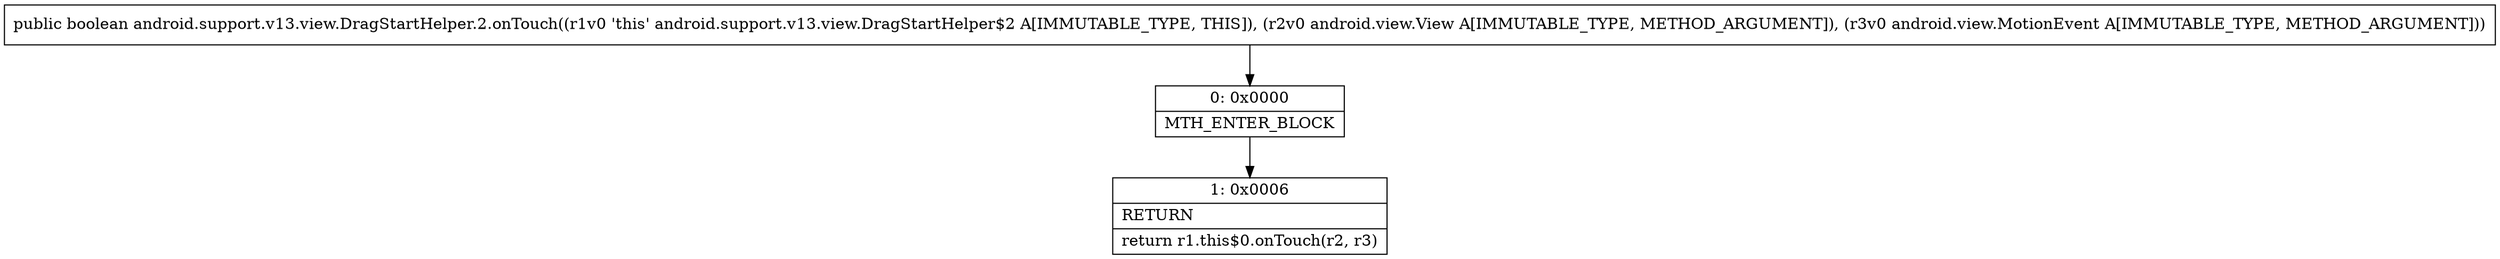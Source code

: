 digraph "CFG forandroid.support.v13.view.DragStartHelper.2.onTouch(Landroid\/view\/View;Landroid\/view\/MotionEvent;)Z" {
Node_0 [shape=record,label="{0\:\ 0x0000|MTH_ENTER_BLOCK\l}"];
Node_1 [shape=record,label="{1\:\ 0x0006|RETURN\l|return r1.this$0.onTouch(r2, r3)\l}"];
MethodNode[shape=record,label="{public boolean android.support.v13.view.DragStartHelper.2.onTouch((r1v0 'this' android.support.v13.view.DragStartHelper$2 A[IMMUTABLE_TYPE, THIS]), (r2v0 android.view.View A[IMMUTABLE_TYPE, METHOD_ARGUMENT]), (r3v0 android.view.MotionEvent A[IMMUTABLE_TYPE, METHOD_ARGUMENT])) }"];
MethodNode -> Node_0;
Node_0 -> Node_1;
}

